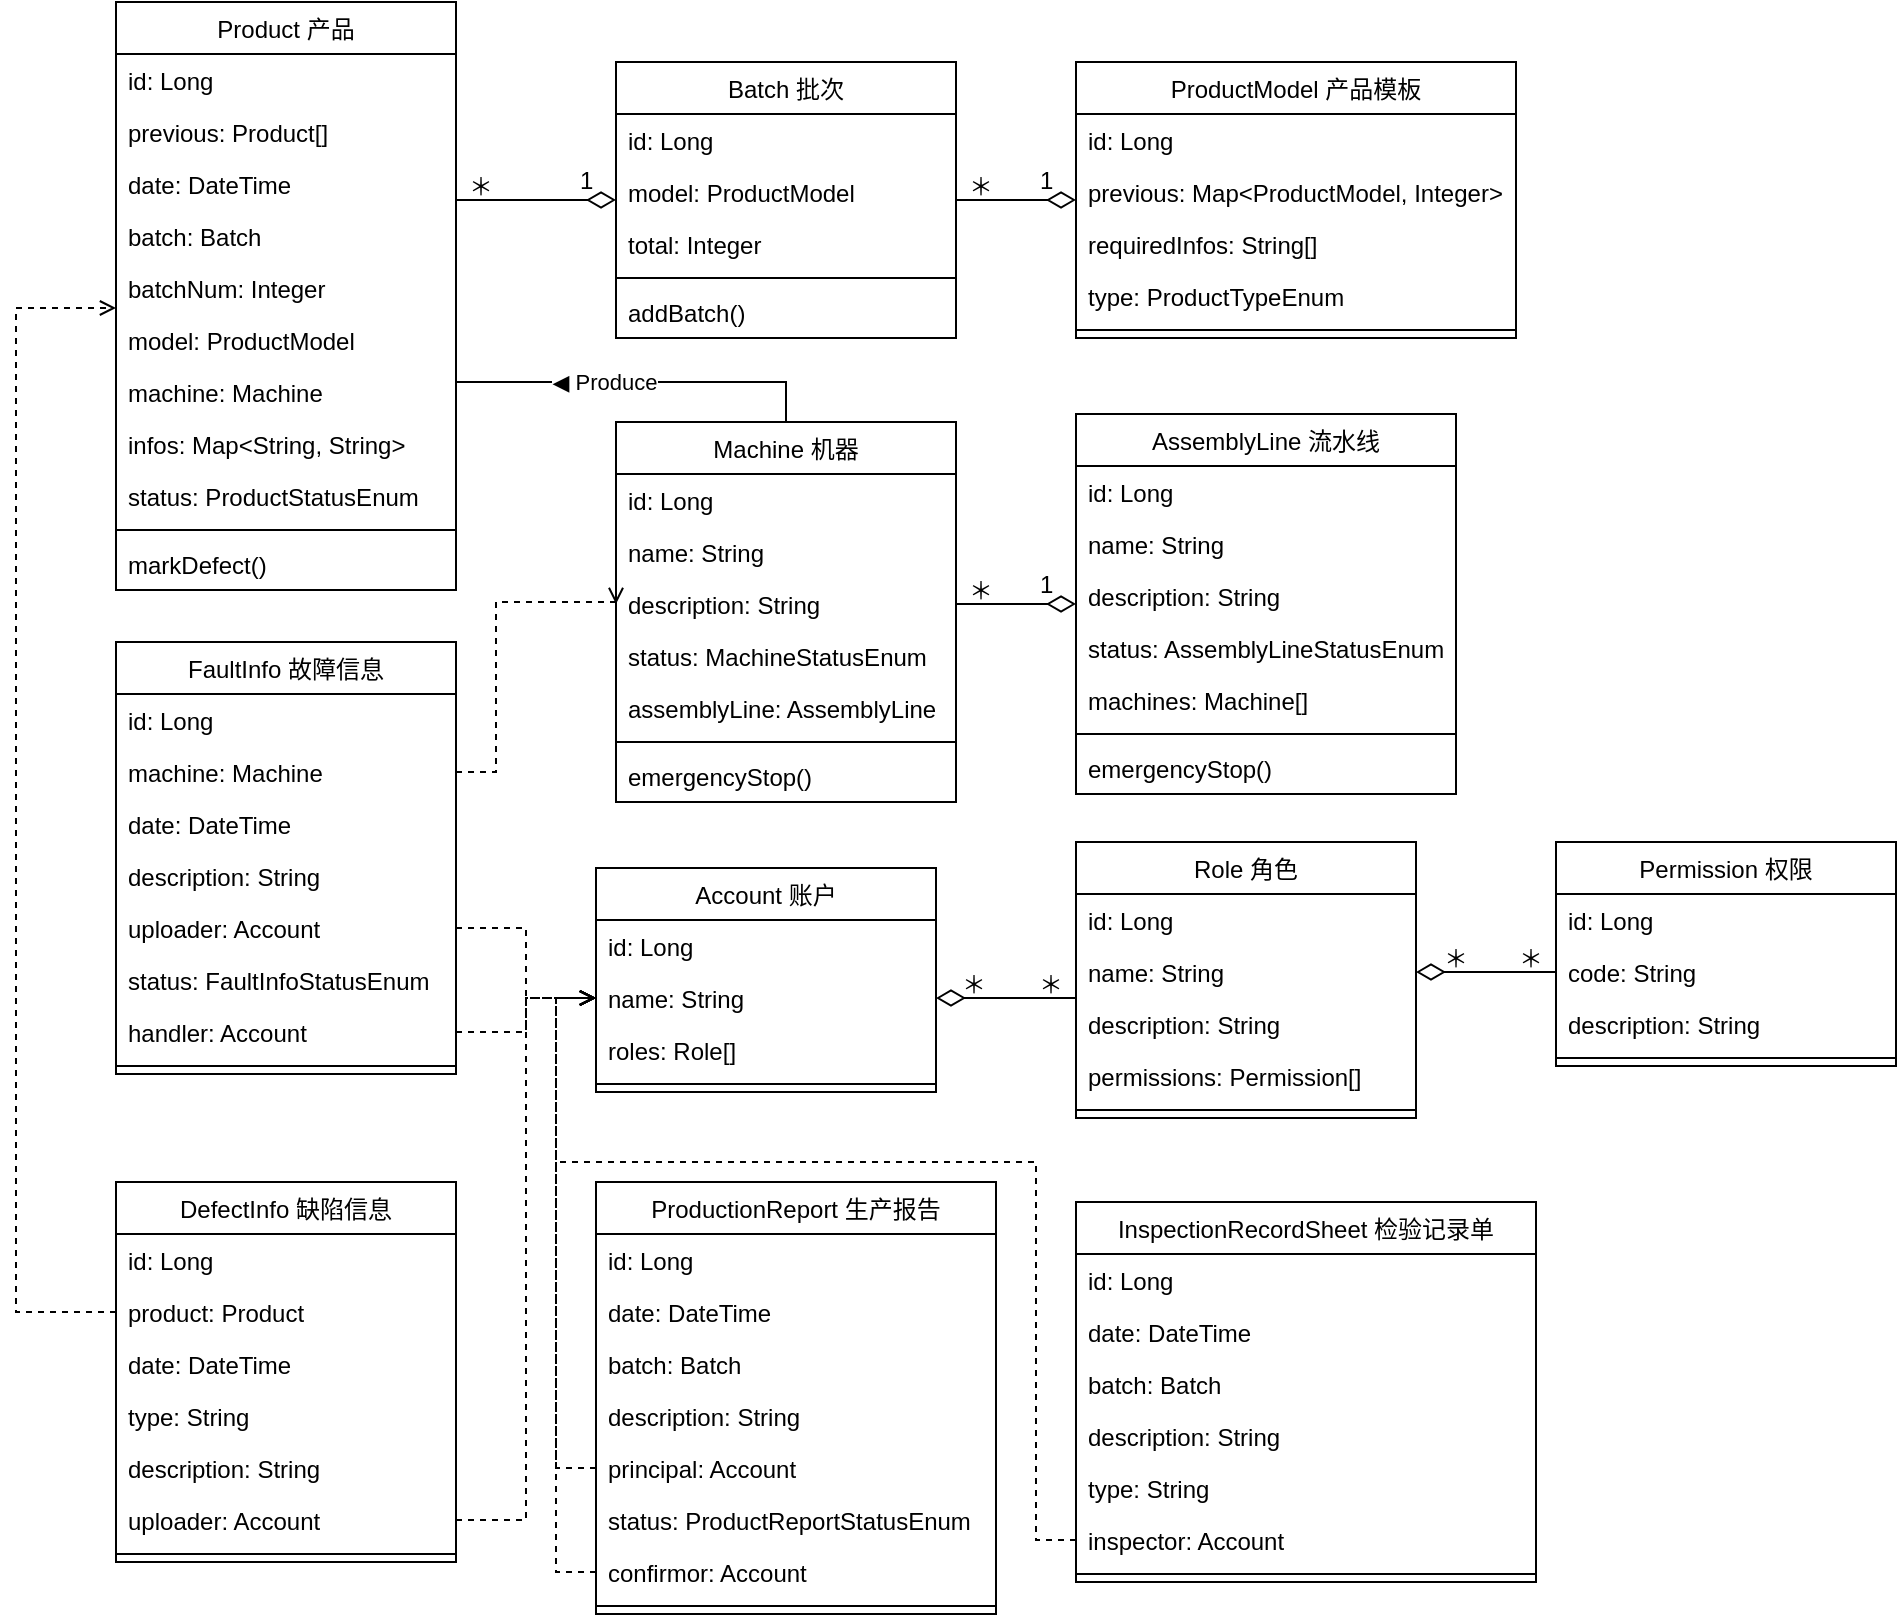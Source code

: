 <mxfile version="20.6.2" type="device"><diagram id="C5RBs43oDa-KdzZeNtuy" name="Page-1"><mxGraphModel dx="1851" dy="604" grid="1" gridSize="10" guides="1" tooltips="1" connect="1" arrows="1" fold="1" page="1" pageScale="1" pageWidth="827" pageHeight="1169" math="0" shadow="0"><root><mxCell id="WIyWlLk6GJQsqaUBKTNV-0"/><mxCell id="WIyWlLk6GJQsqaUBKTNV-1" parent="WIyWlLk6GJQsqaUBKTNV-0"/><mxCell id="PdBUdfvmT7J8Kz1m8ST2-0" value="Product 产品" style="swimlane;fontStyle=0;align=center;verticalAlign=top;childLayout=stackLayout;horizontal=1;startSize=26;horizontalStack=0;resizeParent=1;resizeLast=0;collapsible=1;marginBottom=0;rounded=0;shadow=0;strokeWidth=1;" parent="WIyWlLk6GJQsqaUBKTNV-1" vertex="1"><mxGeometry x="-640" y="40" width="170" height="294" as="geometry"><mxRectangle x="230" y="140" width="160" height="26" as="alternateBounds"/></mxGeometry></mxCell><mxCell id="PdBUdfvmT7J8Kz1m8ST2-1" value="id: Long" style="text;align=left;verticalAlign=top;spacingLeft=4;spacingRight=4;overflow=hidden;rotatable=0;points=[[0,0.5],[1,0.5]];portConstraint=eastwest;" parent="PdBUdfvmT7J8Kz1m8ST2-0" vertex="1"><mxGeometry y="26" width="170" height="26" as="geometry"/></mxCell><mxCell id="PcgdFe3-wZRN4qWVJV9N-25" value="previous: Product[]" style="text;align=left;verticalAlign=top;spacingLeft=4;spacingRight=4;overflow=hidden;rotatable=0;points=[[0,0.5],[1,0.5]];portConstraint=eastwest;rounded=0;shadow=0;html=0;" parent="PdBUdfvmT7J8Kz1m8ST2-0" vertex="1"><mxGeometry y="52" width="170" height="26" as="geometry"/></mxCell><mxCell id="PdBUdfvmT7J8Kz1m8ST2-3" value="date: DateTime" style="text;align=left;verticalAlign=top;spacingLeft=4;spacingRight=4;overflow=hidden;rotatable=0;points=[[0,0.5],[1,0.5]];portConstraint=eastwest;rounded=0;shadow=0;html=0;" parent="PdBUdfvmT7J8Kz1m8ST2-0" vertex="1"><mxGeometry y="78" width="170" height="26" as="geometry"/></mxCell><mxCell id="PdBUdfvmT7J8Kz1m8ST2-12" value="batch: Batch" style="text;align=left;verticalAlign=top;spacingLeft=4;spacingRight=4;overflow=hidden;rotatable=0;points=[[0,0.5],[1,0.5]];portConstraint=eastwest;rounded=0;shadow=0;html=0;" parent="PdBUdfvmT7J8Kz1m8ST2-0" vertex="1"><mxGeometry y="104" width="170" height="26" as="geometry"/></mxCell><mxCell id="PdBUdfvmT7J8Kz1m8ST2-14" value="batchNum: Integer" style="text;align=left;verticalAlign=top;spacingLeft=4;spacingRight=4;overflow=hidden;rotatable=0;points=[[0,0.5],[1,0.5]];portConstraint=eastwest;rounded=0;shadow=0;html=0;" parent="PdBUdfvmT7J8Kz1m8ST2-0" vertex="1"><mxGeometry y="130" width="170" height="26" as="geometry"/></mxCell><mxCell id="PcgdFe3-wZRN4qWVJV9N-26" value="model: ProductModel" style="text;align=left;verticalAlign=top;spacingLeft=4;spacingRight=4;overflow=hidden;rotatable=0;points=[[0,0.5],[1,0.5]];portConstraint=eastwest;rounded=0;shadow=0;html=0;" parent="PdBUdfvmT7J8Kz1m8ST2-0" vertex="1"><mxGeometry y="156" width="170" height="26" as="geometry"/></mxCell><mxCell id="PcgdFe3-wZRN4qWVJV9N-27" value="machine: Machine" style="text;align=left;verticalAlign=top;spacingLeft=4;spacingRight=4;overflow=hidden;rotatable=0;points=[[0,0.5],[1,0.5]];portConstraint=eastwest;rounded=0;shadow=0;html=0;" parent="PdBUdfvmT7J8Kz1m8ST2-0" vertex="1"><mxGeometry y="182" width="170" height="26" as="geometry"/></mxCell><mxCell id="PdBUdfvmT7J8Kz1m8ST2-23" value="infos: Map&lt;String, String&gt;" style="text;align=left;verticalAlign=top;spacingLeft=4;spacingRight=4;overflow=hidden;rotatable=0;points=[[0,0.5],[1,0.5]];portConstraint=eastwest;rounded=0;shadow=0;html=0;" parent="PdBUdfvmT7J8Kz1m8ST2-0" vertex="1"><mxGeometry y="208" width="170" height="26" as="geometry"/></mxCell><mxCell id="PdBUdfvmT7J8Kz1m8ST2-25" value="status: ProductStatusEnum" style="text;align=left;verticalAlign=top;spacingLeft=4;spacingRight=4;overflow=hidden;rotatable=0;points=[[0,0.5],[1,0.5]];portConstraint=eastwest;rounded=0;shadow=0;html=0;" parent="PdBUdfvmT7J8Kz1m8ST2-0" vertex="1"><mxGeometry y="234" width="170" height="26" as="geometry"/></mxCell><mxCell id="PdBUdfvmT7J8Kz1m8ST2-4" value="" style="line;html=1;strokeWidth=1;align=left;verticalAlign=middle;spacingTop=-1;spacingLeft=3;spacingRight=3;rotatable=0;labelPosition=right;points=[];portConstraint=eastwest;" parent="PdBUdfvmT7J8Kz1m8ST2-0" vertex="1"><mxGeometry y="260" width="170" height="8" as="geometry"/></mxCell><mxCell id="5Qjguog-amPnmHUKdyYe-1" value="markDefect()" style="text;align=left;verticalAlign=top;spacingLeft=4;spacingRight=4;overflow=hidden;rotatable=0;points=[[0,0.5],[1,0.5]];portConstraint=eastwest;rounded=0;shadow=0;html=0;" vertex="1" parent="PdBUdfvmT7J8Kz1m8ST2-0"><mxGeometry y="268" width="170" height="26" as="geometry"/></mxCell><mxCell id="PdBUdfvmT7J8Kz1m8ST2-36" value="Account 账户" style="swimlane;fontStyle=0;align=center;verticalAlign=top;childLayout=stackLayout;horizontal=1;startSize=26;horizontalStack=0;resizeParent=1;resizeLast=0;collapsible=1;marginBottom=0;rounded=0;shadow=0;strokeWidth=1;" parent="WIyWlLk6GJQsqaUBKTNV-1" vertex="1"><mxGeometry x="-400" y="473" width="170" height="112" as="geometry"><mxRectangle x="230" y="140" width="160" height="26" as="alternateBounds"/></mxGeometry></mxCell><mxCell id="PdBUdfvmT7J8Kz1m8ST2-37" value="id: Long" style="text;align=left;verticalAlign=top;spacingLeft=4;spacingRight=4;overflow=hidden;rotatable=0;points=[[0,0.5],[1,0.5]];portConstraint=eastwest;" parent="PdBUdfvmT7J8Kz1m8ST2-36" vertex="1"><mxGeometry y="26" width="170" height="26" as="geometry"/></mxCell><mxCell id="PdBUdfvmT7J8Kz1m8ST2-58" value="name: String" style="text;align=left;verticalAlign=top;spacingLeft=4;spacingRight=4;overflow=hidden;rotatable=0;points=[[0,0.5],[1,0.5]];portConstraint=eastwest;" parent="PdBUdfvmT7J8Kz1m8ST2-36" vertex="1"><mxGeometry y="52" width="170" height="26" as="geometry"/></mxCell><mxCell id="PdBUdfvmT7J8Kz1m8ST2-38" value="roles: Role[]" style="text;align=left;verticalAlign=top;spacingLeft=4;spacingRight=4;overflow=hidden;rotatable=0;points=[[0,0.5],[1,0.5]];portConstraint=eastwest;rounded=0;shadow=0;html=0;" parent="PdBUdfvmT7J8Kz1m8ST2-36" vertex="1"><mxGeometry y="78" width="170" height="26" as="geometry"/></mxCell><mxCell id="PdBUdfvmT7J8Kz1m8ST2-45" value="" style="line;html=1;strokeWidth=1;align=left;verticalAlign=middle;spacingTop=-1;spacingLeft=3;spacingRight=3;rotatable=0;labelPosition=right;points=[];portConstraint=eastwest;" parent="PdBUdfvmT7J8Kz1m8ST2-36" vertex="1"><mxGeometry y="104" width="170" height="8" as="geometry"/></mxCell><mxCell id="PdBUdfvmT7J8Kz1m8ST2-46" value="Role 角色" style="swimlane;fontStyle=0;align=center;verticalAlign=top;childLayout=stackLayout;horizontal=1;startSize=26;horizontalStack=0;resizeParent=1;resizeLast=0;collapsible=1;marginBottom=0;rounded=0;shadow=0;strokeWidth=1;" parent="WIyWlLk6GJQsqaUBKTNV-1" vertex="1"><mxGeometry x="-160" y="460" width="170" height="138" as="geometry"><mxRectangle x="230" y="140" width="160" height="26" as="alternateBounds"/></mxGeometry></mxCell><mxCell id="PdBUdfvmT7J8Kz1m8ST2-47" value="id: Long" style="text;align=left;verticalAlign=top;spacingLeft=4;spacingRight=4;overflow=hidden;rotatable=0;points=[[0,0.5],[1,0.5]];portConstraint=eastwest;" parent="PdBUdfvmT7J8Kz1m8ST2-46" vertex="1"><mxGeometry y="26" width="170" height="26" as="geometry"/></mxCell><mxCell id="PdBUdfvmT7J8Kz1m8ST2-54" value="name: String" style="text;align=left;verticalAlign=top;spacingLeft=4;spacingRight=4;overflow=hidden;rotatable=0;points=[[0,0.5],[1,0.5]];portConstraint=eastwest;rounded=0;shadow=0;html=0;" parent="PdBUdfvmT7J8Kz1m8ST2-46" vertex="1"><mxGeometry y="52" width="170" height="26" as="geometry"/></mxCell><mxCell id="PdBUdfvmT7J8Kz1m8ST2-55" value="description: String" style="text;align=left;verticalAlign=top;spacingLeft=4;spacingRight=4;overflow=hidden;rotatable=0;points=[[0,0.5],[1,0.5]];portConstraint=eastwest;rounded=0;shadow=0;html=0;" parent="PdBUdfvmT7J8Kz1m8ST2-46" vertex="1"><mxGeometry y="78" width="170" height="26" as="geometry"/></mxCell><mxCell id="PdBUdfvmT7J8Kz1m8ST2-48" value="permissions: Permission[]" style="text;align=left;verticalAlign=top;spacingLeft=4;spacingRight=4;overflow=hidden;rotatable=0;points=[[0,0.5],[1,0.5]];portConstraint=eastwest;rounded=0;shadow=0;html=0;" parent="PdBUdfvmT7J8Kz1m8ST2-46" vertex="1"><mxGeometry y="104" width="170" height="26" as="geometry"/></mxCell><mxCell id="PdBUdfvmT7J8Kz1m8ST2-49" value="" style="line;html=1;strokeWidth=1;align=left;verticalAlign=middle;spacingTop=-1;spacingLeft=3;spacingRight=3;rotatable=0;labelPosition=right;points=[];portConstraint=eastwest;" parent="PdBUdfvmT7J8Kz1m8ST2-46" vertex="1"><mxGeometry y="130" width="170" height="8" as="geometry"/></mxCell><mxCell id="PdBUdfvmT7J8Kz1m8ST2-50" value="Permission 权限" style="swimlane;fontStyle=0;align=center;verticalAlign=top;childLayout=stackLayout;horizontal=1;startSize=26;horizontalStack=0;resizeParent=1;resizeLast=0;collapsible=1;marginBottom=0;rounded=0;shadow=0;strokeWidth=1;" parent="WIyWlLk6GJQsqaUBKTNV-1" vertex="1"><mxGeometry x="80" y="460" width="170" height="112" as="geometry"><mxRectangle x="230" y="140" width="160" height="26" as="alternateBounds"/></mxGeometry></mxCell><mxCell id="PdBUdfvmT7J8Kz1m8ST2-51" value="id: Long" style="text;align=left;verticalAlign=top;spacingLeft=4;spacingRight=4;overflow=hidden;rotatable=0;points=[[0,0.5],[1,0.5]];portConstraint=eastwest;" parent="PdBUdfvmT7J8Kz1m8ST2-50" vertex="1"><mxGeometry y="26" width="170" height="26" as="geometry"/></mxCell><mxCell id="PdBUdfvmT7J8Kz1m8ST2-56" value="code: String" style="text;align=left;verticalAlign=top;spacingLeft=4;spacingRight=4;overflow=hidden;rotatable=0;points=[[0,0.5],[1,0.5]];portConstraint=eastwest;" parent="PdBUdfvmT7J8Kz1m8ST2-50" vertex="1"><mxGeometry y="52" width="170" height="26" as="geometry"/></mxCell><mxCell id="PdBUdfvmT7J8Kz1m8ST2-57" value="description: String" style="text;align=left;verticalAlign=top;spacingLeft=4;spacingRight=4;overflow=hidden;rotatable=0;points=[[0,0.5],[1,0.5]];portConstraint=eastwest;" parent="PdBUdfvmT7J8Kz1m8ST2-50" vertex="1"><mxGeometry y="78" width="170" height="26" as="geometry"/></mxCell><mxCell id="PdBUdfvmT7J8Kz1m8ST2-53" value="" style="line;html=1;strokeWidth=1;align=left;verticalAlign=middle;spacingTop=-1;spacingLeft=3;spacingRight=3;rotatable=0;labelPosition=right;points=[];portConstraint=eastwest;" parent="PdBUdfvmT7J8Kz1m8ST2-50" vertex="1"><mxGeometry y="104" width="170" height="8" as="geometry"/></mxCell><mxCell id="PdBUdfvmT7J8Kz1m8ST2-59" value="FaultInfo 故障信息" style="swimlane;fontStyle=0;align=center;verticalAlign=top;childLayout=stackLayout;horizontal=1;startSize=26;horizontalStack=0;resizeParent=1;resizeLast=0;collapsible=1;marginBottom=0;rounded=0;shadow=0;strokeWidth=1;" parent="WIyWlLk6GJQsqaUBKTNV-1" vertex="1"><mxGeometry x="-640" y="360" width="170" height="216" as="geometry"><mxRectangle x="230" y="140" width="160" height="26" as="alternateBounds"/></mxGeometry></mxCell><mxCell id="PdBUdfvmT7J8Kz1m8ST2-60" value="id: Long" style="text;align=left;verticalAlign=top;spacingLeft=4;spacingRight=4;overflow=hidden;rotatable=0;points=[[0,0.5],[1,0.5]];portConstraint=eastwest;" parent="PdBUdfvmT7J8Kz1m8ST2-59" vertex="1"><mxGeometry y="26" width="170" height="26" as="geometry"/></mxCell><mxCell id="PdBUdfvmT7J8Kz1m8ST2-61" value="machine: Machine" style="text;align=left;verticalAlign=top;spacingLeft=4;spacingRight=4;overflow=hidden;rotatable=0;points=[[0,0.5],[1,0.5]];portConstraint=eastwest;rounded=0;shadow=0;html=0;" parent="PdBUdfvmT7J8Kz1m8ST2-59" vertex="1"><mxGeometry y="52" width="170" height="26" as="geometry"/></mxCell><mxCell id="PdBUdfvmT7J8Kz1m8ST2-62" value="date: DateTime" style="text;align=left;verticalAlign=top;spacingLeft=4;spacingRight=4;overflow=hidden;rotatable=0;points=[[0,0.5],[1,0.5]];portConstraint=eastwest;rounded=0;shadow=0;html=0;" parent="PdBUdfvmT7J8Kz1m8ST2-59" vertex="1"><mxGeometry y="78" width="170" height="26" as="geometry"/></mxCell><mxCell id="PdBUdfvmT7J8Kz1m8ST2-63" value="description: String" style="text;align=left;verticalAlign=top;spacingLeft=4;spacingRight=4;overflow=hidden;rotatable=0;points=[[0,0.5],[1,0.5]];portConstraint=eastwest;rounded=0;shadow=0;html=0;" parent="PdBUdfvmT7J8Kz1m8ST2-59" vertex="1"><mxGeometry y="104" width="170" height="26" as="geometry"/></mxCell><mxCell id="PdBUdfvmT7J8Kz1m8ST2-92" value="uploader: Account" style="text;align=left;verticalAlign=top;spacingLeft=4;spacingRight=4;overflow=hidden;rotatable=0;points=[[0,0.5],[1,0.5]];portConstraint=eastwest;rounded=0;shadow=0;html=0;" parent="PdBUdfvmT7J8Kz1m8ST2-59" vertex="1"><mxGeometry y="130" width="170" height="26" as="geometry"/></mxCell><mxCell id="gxsPM0pOSswy-WmRtk1F-19" value="status: FaultInfoStatusEnum" style="text;align=left;verticalAlign=top;spacingLeft=4;spacingRight=4;overflow=hidden;rotatable=0;points=[[0,0.5],[1,0.5]];portConstraint=eastwest;rounded=0;shadow=0;html=0;" parent="PdBUdfvmT7J8Kz1m8ST2-59" vertex="1"><mxGeometry y="156" width="170" height="26" as="geometry"/></mxCell><mxCell id="gxsPM0pOSswy-WmRtk1F-20" value="handler: Account" style="text;align=left;verticalAlign=top;spacingLeft=4;spacingRight=4;overflow=hidden;rotatable=0;points=[[0,0.5],[1,0.5]];portConstraint=eastwest;rounded=0;shadow=0;html=0;" parent="PdBUdfvmT7J8Kz1m8ST2-59" vertex="1"><mxGeometry y="182" width="170" height="26" as="geometry"/></mxCell><mxCell id="PdBUdfvmT7J8Kz1m8ST2-68" value="" style="line;html=1;strokeWidth=1;align=left;verticalAlign=middle;spacingTop=-1;spacingLeft=3;spacingRight=3;rotatable=0;labelPosition=right;points=[];portConstraint=eastwest;" parent="PdBUdfvmT7J8Kz1m8ST2-59" vertex="1"><mxGeometry y="208" width="170" height="8" as="geometry"/></mxCell><mxCell id="PdBUdfvmT7J8Kz1m8ST2-70" value="AssemblyLine 流水线" style="swimlane;fontStyle=0;align=center;verticalAlign=top;childLayout=stackLayout;horizontal=1;startSize=26;horizontalStack=0;resizeParent=1;resizeLast=0;collapsible=1;marginBottom=0;rounded=0;shadow=0;strokeWidth=1;" parent="WIyWlLk6GJQsqaUBKTNV-1" vertex="1"><mxGeometry x="-160" y="246" width="190" height="190" as="geometry"><mxRectangle x="230" y="140" width="160" height="26" as="alternateBounds"/></mxGeometry></mxCell><mxCell id="PdBUdfvmT7J8Kz1m8ST2-71" value="id: Long" style="text;align=left;verticalAlign=top;spacingLeft=4;spacingRight=4;overflow=hidden;rotatable=0;points=[[0,0.5],[1,0.5]];portConstraint=eastwest;" parent="PdBUdfvmT7J8Kz1m8ST2-70" vertex="1"><mxGeometry y="26" width="190" height="26" as="geometry"/></mxCell><mxCell id="PdBUdfvmT7J8Kz1m8ST2-72" value="name: String" style="text;align=left;verticalAlign=top;spacingLeft=4;spacingRight=4;overflow=hidden;rotatable=0;points=[[0,0.5],[1,0.5]];portConstraint=eastwest;rounded=0;shadow=0;html=0;" parent="PdBUdfvmT7J8Kz1m8ST2-70" vertex="1"><mxGeometry y="52" width="190" height="26" as="geometry"/></mxCell><mxCell id="PdBUdfvmT7J8Kz1m8ST2-76" value="description: String" style="text;align=left;verticalAlign=top;spacingLeft=4;spacingRight=4;overflow=hidden;rotatable=0;points=[[0,0.5],[1,0.5]];portConstraint=eastwest;rounded=0;shadow=0;html=0;" parent="PdBUdfvmT7J8Kz1m8ST2-70" vertex="1"><mxGeometry y="78" width="190" height="26" as="geometry"/></mxCell><mxCell id="PdBUdfvmT7J8Kz1m8ST2-83" value="status: AssemblyLineStatusEnum" style="text;align=left;verticalAlign=top;spacingLeft=4;spacingRight=4;overflow=hidden;rotatable=0;points=[[0,0.5],[1,0.5]];portConstraint=eastwest;rounded=0;shadow=0;html=0;" parent="PdBUdfvmT7J8Kz1m8ST2-70" vertex="1"><mxGeometry y="104" width="190" height="26" as="geometry"/></mxCell><mxCell id="PdBUdfvmT7J8Kz1m8ST2-73" value="machines: Machine[]" style="text;align=left;verticalAlign=top;spacingLeft=4;spacingRight=4;overflow=hidden;rotatable=0;points=[[0,0.5],[1,0.5]];portConstraint=eastwest;rounded=0;shadow=0;html=0;" parent="PdBUdfvmT7J8Kz1m8ST2-70" vertex="1"><mxGeometry y="130" width="190" height="26" as="geometry"/></mxCell><mxCell id="PdBUdfvmT7J8Kz1m8ST2-75" value="" style="line;html=1;strokeWidth=1;align=left;verticalAlign=middle;spacingTop=-1;spacingLeft=3;spacingRight=3;rotatable=0;labelPosition=right;points=[];portConstraint=eastwest;" parent="PdBUdfvmT7J8Kz1m8ST2-70" vertex="1"><mxGeometry y="156" width="190" height="8" as="geometry"/></mxCell><mxCell id="5Qjguog-amPnmHUKdyYe-2" value="emergencyStop()" style="text;align=left;verticalAlign=top;spacingLeft=4;spacingRight=4;overflow=hidden;rotatable=0;points=[[0,0.5],[1,0.5]];portConstraint=eastwest;rounded=0;shadow=0;html=0;" vertex="1" parent="PdBUdfvmT7J8Kz1m8ST2-70"><mxGeometry y="164" width="190" height="26" as="geometry"/></mxCell><mxCell id="gxsPM0pOSswy-WmRtk1F-49" value="◀ Produce" style="edgeStyle=orthogonalEdgeStyle;rounded=0;orthogonalLoop=1;jettySize=auto;html=1;entryX=1;entryY=0.5;entryDx=0;entryDy=0;strokeWidth=1;startArrow=none;startFill=0;endArrow=none;endFill=0;startSize=12;endSize=6;sourcePerimeterSpacing=0;elbow=vertical;" parent="WIyWlLk6GJQsqaUBKTNV-1" source="PdBUdfvmT7J8Kz1m8ST2-77" edge="1"><mxGeometry relative="1" as="geometry"><mxPoint x="-470" y="193" as="targetPoint"/><Array as="points"><mxPoint x="-305" y="230"/><mxPoint x="-470" y="230"/></Array></mxGeometry></mxCell><mxCell id="PdBUdfvmT7J8Kz1m8ST2-77" value="Machine 机器" style="swimlane;fontStyle=0;align=center;verticalAlign=top;childLayout=stackLayout;horizontal=1;startSize=26;horizontalStack=0;resizeParent=1;resizeLast=0;collapsible=1;marginBottom=0;rounded=0;shadow=0;strokeWidth=1;" parent="WIyWlLk6GJQsqaUBKTNV-1" vertex="1"><mxGeometry x="-390" y="250" width="170" height="190" as="geometry"><mxRectangle x="230" y="140" width="160" height="26" as="alternateBounds"/></mxGeometry></mxCell><mxCell id="PdBUdfvmT7J8Kz1m8ST2-78" value="id: Long" style="text;align=left;verticalAlign=top;spacingLeft=4;spacingRight=4;overflow=hidden;rotatable=0;points=[[0,0.5],[1,0.5]];portConstraint=eastwest;" parent="PdBUdfvmT7J8Kz1m8ST2-77" vertex="1"><mxGeometry y="26" width="170" height="26" as="geometry"/></mxCell><mxCell id="PdBUdfvmT7J8Kz1m8ST2-79" value="name: String" style="text;align=left;verticalAlign=top;spacingLeft=4;spacingRight=4;overflow=hidden;rotatable=0;points=[[0,0.5],[1,0.5]];portConstraint=eastwest;rounded=0;shadow=0;html=0;" parent="PdBUdfvmT7J8Kz1m8ST2-77" vertex="1"><mxGeometry y="52" width="170" height="26" as="geometry"/></mxCell><mxCell id="PdBUdfvmT7J8Kz1m8ST2-80" value="description: String" style="text;align=left;verticalAlign=top;spacingLeft=4;spacingRight=4;overflow=hidden;rotatable=0;points=[[0,0.5],[1,0.5]];portConstraint=eastwest;rounded=0;shadow=0;html=0;" parent="PdBUdfvmT7J8Kz1m8ST2-77" vertex="1"><mxGeometry y="78" width="170" height="26" as="geometry"/></mxCell><mxCell id="PdBUdfvmT7J8Kz1m8ST2-84" value="status: MachineStatusEnum" style="text;align=left;verticalAlign=top;spacingLeft=4;spacingRight=4;overflow=hidden;rotatable=0;points=[[0,0.5],[1,0.5]];portConstraint=eastwest;rounded=0;shadow=0;html=0;" parent="PdBUdfvmT7J8Kz1m8ST2-77" vertex="1"><mxGeometry y="104" width="170" height="26" as="geometry"/></mxCell><mxCell id="PdBUdfvmT7J8Kz1m8ST2-95" value="assemblyLine: AssemblyLine" style="text;align=left;verticalAlign=top;spacingLeft=4;spacingRight=4;overflow=hidden;rotatable=0;points=[[0,0.5],[1,0.5]];portConstraint=eastwest;rounded=0;shadow=0;html=0;" parent="PdBUdfvmT7J8Kz1m8ST2-77" vertex="1"><mxGeometry y="130" width="170" height="26" as="geometry"/></mxCell><mxCell id="PdBUdfvmT7J8Kz1m8ST2-82" value="" style="line;html=1;strokeWidth=1;align=left;verticalAlign=middle;spacingTop=-1;spacingLeft=3;spacingRight=3;rotatable=0;labelPosition=right;points=[];portConstraint=eastwest;" parent="PdBUdfvmT7J8Kz1m8ST2-77" vertex="1"><mxGeometry y="156" width="170" height="8" as="geometry"/></mxCell><mxCell id="5Qjguog-amPnmHUKdyYe-3" value="emergencyStop()" style="text;align=left;verticalAlign=top;spacingLeft=4;spacingRight=4;overflow=hidden;rotatable=0;points=[[0,0.5],[1,0.5]];portConstraint=eastwest;rounded=0;shadow=0;html=0;" vertex="1" parent="PdBUdfvmT7J8Kz1m8ST2-77"><mxGeometry y="164" width="170" height="26" as="geometry"/></mxCell><mxCell id="PdBUdfvmT7J8Kz1m8ST2-86" value="DefectInfo 缺陷信息" style="swimlane;fontStyle=0;align=center;verticalAlign=top;childLayout=stackLayout;horizontal=1;startSize=26;horizontalStack=0;resizeParent=1;resizeLast=0;collapsible=1;marginBottom=0;rounded=0;shadow=0;strokeWidth=1;" parent="WIyWlLk6GJQsqaUBKTNV-1" vertex="1"><mxGeometry x="-640" y="630" width="170" height="190" as="geometry"><mxRectangle x="230" y="140" width="160" height="26" as="alternateBounds"/></mxGeometry></mxCell><mxCell id="PdBUdfvmT7J8Kz1m8ST2-87" value="id: Long" style="text;align=left;verticalAlign=top;spacingLeft=4;spacingRight=4;overflow=hidden;rotatable=0;points=[[0,0.5],[1,0.5]];portConstraint=eastwest;" parent="PdBUdfvmT7J8Kz1m8ST2-86" vertex="1"><mxGeometry y="26" width="170" height="26" as="geometry"/></mxCell><mxCell id="PdBUdfvmT7J8Kz1m8ST2-88" value="product: Product" style="text;align=left;verticalAlign=top;spacingLeft=4;spacingRight=4;overflow=hidden;rotatable=0;points=[[0,0.5],[1,0.5]];portConstraint=eastwest;rounded=0;shadow=0;html=0;" parent="PdBUdfvmT7J8Kz1m8ST2-86" vertex="1"><mxGeometry y="52" width="170" height="26" as="geometry"/></mxCell><mxCell id="PdBUdfvmT7J8Kz1m8ST2-89" value="date: DateTime" style="text;align=left;verticalAlign=top;spacingLeft=4;spacingRight=4;overflow=hidden;rotatable=0;points=[[0,0.5],[1,0.5]];portConstraint=eastwest;rounded=0;shadow=0;html=0;" parent="PdBUdfvmT7J8Kz1m8ST2-86" vertex="1"><mxGeometry y="78" width="170" height="26" as="geometry"/></mxCell><mxCell id="PdBUdfvmT7J8Kz1m8ST2-94" value="type: String" style="text;align=left;verticalAlign=top;spacingLeft=4;spacingRight=4;overflow=hidden;rotatable=0;points=[[0,0.5],[1,0.5]];portConstraint=eastwest;rounded=0;shadow=0;html=0;" parent="PdBUdfvmT7J8Kz1m8ST2-86" vertex="1"><mxGeometry y="104" width="170" height="26" as="geometry"/></mxCell><mxCell id="PdBUdfvmT7J8Kz1m8ST2-90" value="description: String" style="text;align=left;verticalAlign=top;spacingLeft=4;spacingRight=4;overflow=hidden;rotatable=0;points=[[0,0.5],[1,0.5]];portConstraint=eastwest;rounded=0;shadow=0;html=0;" parent="PdBUdfvmT7J8Kz1m8ST2-86" vertex="1"><mxGeometry y="130" width="170" height="26" as="geometry"/></mxCell><mxCell id="PdBUdfvmT7J8Kz1m8ST2-93" value="uploader: Account" style="text;align=left;verticalAlign=top;spacingLeft=4;spacingRight=4;overflow=hidden;rotatable=0;points=[[0,0.5],[1,0.5]];portConstraint=eastwest;rounded=0;shadow=0;html=0;" parent="PdBUdfvmT7J8Kz1m8ST2-86" vertex="1"><mxGeometry y="156" width="170" height="26" as="geometry"/></mxCell><mxCell id="PdBUdfvmT7J8Kz1m8ST2-91" value="" style="line;html=1;strokeWidth=1;align=left;verticalAlign=middle;spacingTop=-1;spacingLeft=3;spacingRight=3;rotatable=0;labelPosition=right;points=[];portConstraint=eastwest;" parent="PdBUdfvmT7J8Kz1m8ST2-86" vertex="1"><mxGeometry y="182" width="170" height="8" as="geometry"/></mxCell><mxCell id="gxsPM0pOSswy-WmRtk1F-9" value="InspectionRecordSheet 检验记录单" style="swimlane;fontStyle=0;align=center;verticalAlign=top;childLayout=stackLayout;horizontal=1;startSize=26;horizontalStack=0;resizeParent=1;resizeLast=0;collapsible=1;marginBottom=0;rounded=0;shadow=0;strokeWidth=1;" parent="WIyWlLk6GJQsqaUBKTNV-1" vertex="1"><mxGeometry x="-160" y="640" width="230" height="190" as="geometry"><mxRectangle x="230" y="140" width="160" height="26" as="alternateBounds"/></mxGeometry></mxCell><mxCell id="gxsPM0pOSswy-WmRtk1F-10" value="id: Long" style="text;align=left;verticalAlign=top;spacingLeft=4;spacingRight=4;overflow=hidden;rotatable=0;points=[[0,0.5],[1,0.5]];portConstraint=eastwest;" parent="gxsPM0pOSswy-WmRtk1F-9" vertex="1"><mxGeometry y="26" width="230" height="26" as="geometry"/></mxCell><mxCell id="PcgdFe3-wZRN4qWVJV9N-29" value="date: DateTime" style="text;align=left;verticalAlign=top;spacingLeft=4;spacingRight=4;overflow=hidden;rotatable=0;points=[[0,0.5],[1,0.5]];portConstraint=eastwest;rounded=0;shadow=0;html=0;" parent="gxsPM0pOSswy-WmRtk1F-9" vertex="1"><mxGeometry y="52" width="230" height="26" as="geometry"/></mxCell><mxCell id="gxsPM0pOSswy-WmRtk1F-11" value="batch: Batch" style="text;align=left;verticalAlign=top;spacingLeft=4;spacingRight=4;overflow=hidden;rotatable=0;points=[[0,0.5],[1,0.5]];portConstraint=eastwest;rounded=0;shadow=0;html=0;" parent="gxsPM0pOSswy-WmRtk1F-9" vertex="1"><mxGeometry y="78" width="230" height="26" as="geometry"/></mxCell><mxCell id="gxsPM0pOSswy-WmRtk1F-14" value="description: String" style="text;align=left;verticalAlign=top;spacingLeft=4;spacingRight=4;overflow=hidden;rotatable=0;points=[[0,0.5],[1,0.5]];portConstraint=eastwest;rounded=0;shadow=0;html=0;" parent="gxsPM0pOSswy-WmRtk1F-9" vertex="1"><mxGeometry y="104" width="230" height="26" as="geometry"/></mxCell><mxCell id="gxsPM0pOSswy-WmRtk1F-17" value="type: String" style="text;align=left;verticalAlign=top;spacingLeft=4;spacingRight=4;overflow=hidden;rotatable=0;points=[[0,0.5],[1,0.5]];portConstraint=eastwest;rounded=0;shadow=0;html=0;" parent="gxsPM0pOSswy-WmRtk1F-9" vertex="1"><mxGeometry y="130" width="230" height="26" as="geometry"/></mxCell><mxCell id="gxsPM0pOSswy-WmRtk1F-15" value="inspector: Account" style="text;align=left;verticalAlign=top;spacingLeft=4;spacingRight=4;overflow=hidden;rotatable=0;points=[[0,0.5],[1,0.5]];portConstraint=eastwest;rounded=0;shadow=0;html=0;" parent="gxsPM0pOSswy-WmRtk1F-9" vertex="1"><mxGeometry y="156" width="230" height="26" as="geometry"/></mxCell><mxCell id="gxsPM0pOSswy-WmRtk1F-16" value="" style="line;html=1;strokeWidth=1;align=left;verticalAlign=middle;spacingTop=-1;spacingLeft=3;spacingRight=3;rotatable=0;labelPosition=right;points=[];portConstraint=eastwest;" parent="gxsPM0pOSswy-WmRtk1F-9" vertex="1"><mxGeometry y="182" width="230" height="8" as="geometry"/></mxCell><mxCell id="gxsPM0pOSswy-WmRtk1F-21" value="ProductionReport 生产报告" style="swimlane;fontStyle=0;align=center;verticalAlign=top;childLayout=stackLayout;horizontal=1;startSize=26;horizontalStack=0;resizeParent=1;resizeLast=0;collapsible=1;marginBottom=0;rounded=0;shadow=0;strokeWidth=1;" parent="WIyWlLk6GJQsqaUBKTNV-1" vertex="1"><mxGeometry x="-400" y="630" width="200" height="216" as="geometry"><mxRectangle x="230" y="140" width="160" height="26" as="alternateBounds"/></mxGeometry></mxCell><mxCell id="gxsPM0pOSswy-WmRtk1F-22" value="id: Long" style="text;align=left;verticalAlign=top;spacingLeft=4;spacingRight=4;overflow=hidden;rotatable=0;points=[[0,0.5],[1,0.5]];portConstraint=eastwest;" parent="gxsPM0pOSswy-WmRtk1F-21" vertex="1"><mxGeometry y="26" width="200" height="26" as="geometry"/></mxCell><mxCell id="PcgdFe3-wZRN4qWVJV9N-28" value="date: DateTime" style="text;align=left;verticalAlign=top;spacingLeft=4;spacingRight=4;overflow=hidden;rotatable=0;points=[[0,0.5],[1,0.5]];portConstraint=eastwest;rounded=0;shadow=0;html=0;" parent="gxsPM0pOSswy-WmRtk1F-21" vertex="1"><mxGeometry y="52" width="200" height="26" as="geometry"/></mxCell><mxCell id="gxsPM0pOSswy-WmRtk1F-23" value="batch: Batch" style="text;align=left;verticalAlign=top;spacingLeft=4;spacingRight=4;overflow=hidden;rotatable=0;points=[[0,0.5],[1,0.5]];portConstraint=eastwest;rounded=0;shadow=0;html=0;" parent="gxsPM0pOSswy-WmRtk1F-21" vertex="1"><mxGeometry y="78" width="200" height="26" as="geometry"/></mxCell><mxCell id="gxsPM0pOSswy-WmRtk1F-24" value="description: String" style="text;align=left;verticalAlign=top;spacingLeft=4;spacingRight=4;overflow=hidden;rotatable=0;points=[[0,0.5],[1,0.5]];portConstraint=eastwest;rounded=0;shadow=0;html=0;" parent="gxsPM0pOSswy-WmRtk1F-21" vertex="1"><mxGeometry y="104" width="200" height="26" as="geometry"/></mxCell><mxCell id="gxsPM0pOSswy-WmRtk1F-26" value="principal: Account" style="text;align=left;verticalAlign=top;spacingLeft=4;spacingRight=4;overflow=hidden;rotatable=0;points=[[0,0.5],[1,0.5]];portConstraint=eastwest;rounded=0;shadow=0;html=0;" parent="gxsPM0pOSswy-WmRtk1F-21" vertex="1"><mxGeometry y="130" width="200" height="26" as="geometry"/></mxCell><mxCell id="gxsPM0pOSswy-WmRtk1F-25" value="status: ProductReportStatusEnum" style="text;align=left;verticalAlign=top;spacingLeft=4;spacingRight=4;overflow=hidden;rotatable=0;points=[[0,0.5],[1,0.5]];portConstraint=eastwest;rounded=0;shadow=0;html=0;" parent="gxsPM0pOSswy-WmRtk1F-21" vertex="1"><mxGeometry y="156" width="200" height="26" as="geometry"/></mxCell><mxCell id="gxsPM0pOSswy-WmRtk1F-28" value="confirmor: Account" style="text;align=left;verticalAlign=top;spacingLeft=4;spacingRight=4;overflow=hidden;rotatable=0;points=[[0,0.5],[1,0.5]];portConstraint=eastwest;rounded=0;shadow=0;html=0;" parent="gxsPM0pOSswy-WmRtk1F-21" vertex="1"><mxGeometry y="182" width="200" height="26" as="geometry"/></mxCell><mxCell id="gxsPM0pOSswy-WmRtk1F-27" value="" style="line;html=1;strokeWidth=1;align=left;verticalAlign=middle;spacingTop=-1;spacingLeft=3;spacingRight=3;rotatable=0;labelPosition=right;points=[];portConstraint=eastwest;" parent="gxsPM0pOSswy-WmRtk1F-21" vertex="1"><mxGeometry y="208" width="200" height="8" as="geometry"/></mxCell><mxCell id="gxsPM0pOSswy-WmRtk1F-32" value="" style="endArrow=none;shadow=0;strokeWidth=1;rounded=0;endFill=0;edgeStyle=elbowEdgeStyle;elbow=vertical;exitX=1;exitY=0.5;exitDx=0;exitDy=0;startArrow=diamondThin;startFill=0;startSize=12;endSize=12;" parent="WIyWlLk6GJQsqaUBKTNV-1" source="PdBUdfvmT7J8Kz1m8ST2-58" target="PdBUdfvmT7J8Kz1m8ST2-46" edge="1"><mxGeometry x="0.5" y="41" relative="1" as="geometry"><mxPoint x="90" y="683" as="sourcePoint"/><mxPoint x="250" y="683" as="targetPoint"/><mxPoint x="-40" y="32" as="offset"/></mxGeometry></mxCell><mxCell id="gxsPM0pOSswy-WmRtk1F-33" value="＊" style="resizable=0;align=left;verticalAlign=bottom;labelBackgroundColor=none;fontSize=12;" parent="gxsPM0pOSswy-WmRtk1F-32" connectable="0" vertex="1"><mxGeometry x="-1" relative="1" as="geometry"><mxPoint x="11" y="2" as="offset"/></mxGeometry></mxCell><mxCell id="gxsPM0pOSswy-WmRtk1F-34" value="＊" style="resizable=0;align=right;verticalAlign=bottom;labelBackgroundColor=none;fontSize=12;" parent="gxsPM0pOSswy-WmRtk1F-32" connectable="0" vertex="1"><mxGeometry x="1" relative="1" as="geometry"><mxPoint x="-5" y="2" as="offset"/></mxGeometry></mxCell><mxCell id="gxsPM0pOSswy-WmRtk1F-36" value="" style="endArrow=none;shadow=0;strokeWidth=1;rounded=0;endFill=0;edgeStyle=elbowEdgeStyle;exitX=1;exitY=0.5;exitDx=0;exitDy=0;startArrow=diamondThin;startFill=0;entryX=0;entryY=0.5;entryDx=0;entryDy=0;elbow=vertical;sourcePerimeterSpacing=0;endSize=12;startSize=12;" parent="WIyWlLk6GJQsqaUBKTNV-1" source="PdBUdfvmT7J8Kz1m8ST2-54" target="PdBUdfvmT7J8Kz1m8ST2-56" edge="1"><mxGeometry x="0.5" y="41" relative="1" as="geometry"><mxPoint x="60" y="663" as="sourcePoint"/><mxPoint x="190" y="663" as="targetPoint"/><mxPoint x="-40" y="32" as="offset"/></mxGeometry></mxCell><mxCell id="gxsPM0pOSswy-WmRtk1F-37" value="＊" style="resizable=0;align=left;verticalAlign=bottom;labelBackgroundColor=none;fontSize=12;" parent="gxsPM0pOSswy-WmRtk1F-36" connectable="0" vertex="1"><mxGeometry x="-1" relative="1" as="geometry"><mxPoint x="12" y="2" as="offset"/></mxGeometry></mxCell><mxCell id="gxsPM0pOSswy-WmRtk1F-38" value="＊" style="resizable=0;align=right;verticalAlign=bottom;labelBackgroundColor=none;fontSize=12;" parent="gxsPM0pOSswy-WmRtk1F-36" connectable="0" vertex="1"><mxGeometry x="1" relative="1" as="geometry"><mxPoint x="-5" y="2" as="offset"/></mxGeometry></mxCell><mxCell id="gxsPM0pOSswy-WmRtk1F-40" value="" style="endArrow=none;shadow=0;strokeWidth=1;rounded=0;endFill=0;elbow=vertical;startArrow=diamondThin;startFill=0;startSize=12;endSize=12;entryX=1;entryY=0.5;entryDx=0;entryDy=0;exitX=0;exitY=0.5;exitDx=0;exitDy=0;edgeStyle=elbowEdgeStyle;" parent="WIyWlLk6GJQsqaUBKTNV-1" source="PdBUdfvmT7J8Kz1m8ST2-70" target="PdBUdfvmT7J8Kz1m8ST2-80" edge="1"><mxGeometry x="0.5" y="41" relative="1" as="geometry"><mxPoint x="-170" y="390" as="sourcePoint"/><mxPoint x="-150" y="149.999" as="targetPoint"/><mxPoint x="-40" y="32" as="offset"/></mxGeometry></mxCell><mxCell id="gxsPM0pOSswy-WmRtk1F-41" value="1" style="resizable=0;align=left;verticalAlign=bottom;labelBackgroundColor=none;fontSize=12;" parent="gxsPM0pOSswy-WmRtk1F-40" connectable="0" vertex="1"><mxGeometry x="-1" relative="1" as="geometry"><mxPoint x="-20" y="-1" as="offset"/></mxGeometry></mxCell><mxCell id="gxsPM0pOSswy-WmRtk1F-42" value="＊" style="resizable=0;align=right;verticalAlign=bottom;labelBackgroundColor=none;fontSize=12;" parent="gxsPM0pOSswy-WmRtk1F-40" connectable="0" vertex="1"><mxGeometry x="1" relative="1" as="geometry"><mxPoint x="20" y="2" as="offset"/></mxGeometry></mxCell><mxCell id="gxsPM0pOSswy-WmRtk1F-43" style="edgeStyle=orthogonalEdgeStyle;rounded=0;orthogonalLoop=1;jettySize=auto;elbow=vertical;html=1;entryX=0;entryY=0.5;entryDx=0;entryDy=0;strokeWidth=1;startArrow=none;startFill=0;endArrow=open;endFill=0;startSize=12;endSize=6;sourcePerimeterSpacing=0;dashed=1;" parent="WIyWlLk6GJQsqaUBKTNV-1" source="PdBUdfvmT7J8Kz1m8ST2-92" target="PdBUdfvmT7J8Kz1m8ST2-58" edge="1"><mxGeometry relative="1" as="geometry"/></mxCell><mxCell id="gxsPM0pOSswy-WmRtk1F-45" style="edgeStyle=orthogonalEdgeStyle;rounded=0;orthogonalLoop=1;jettySize=auto;html=1;entryX=0;entryY=0.5;entryDx=0;entryDy=0;dashed=1;strokeWidth=1;startArrow=none;startFill=0;endArrow=open;endFill=0;startSize=12;endSize=6;sourcePerimeterSpacing=0;elbow=vertical;" parent="WIyWlLk6GJQsqaUBKTNV-1" source="gxsPM0pOSswy-WmRtk1F-20" target="PdBUdfvmT7J8Kz1m8ST2-58" edge="1"><mxGeometry relative="1" as="geometry"/></mxCell><mxCell id="gxsPM0pOSswy-WmRtk1F-46" style="edgeStyle=orthogonalEdgeStyle;rounded=0;orthogonalLoop=1;jettySize=auto;html=1;entryX=0;entryY=0.5;entryDx=0;entryDy=0;dashed=1;strokeWidth=1;startArrow=none;startFill=0;endArrow=open;endFill=0;startSize=12;endSize=6;sourcePerimeterSpacing=0;elbow=vertical;" parent="WIyWlLk6GJQsqaUBKTNV-1" source="PdBUdfvmT7J8Kz1m8ST2-61" target="PdBUdfvmT7J8Kz1m8ST2-80" edge="1"><mxGeometry relative="1" as="geometry"><Array as="points"><mxPoint x="-450" y="425"/><mxPoint x="-450" y="340"/><mxPoint x="-390" y="340"/></Array></mxGeometry></mxCell><mxCell id="gxsPM0pOSswy-WmRtk1F-48" style="edgeStyle=orthogonalEdgeStyle;rounded=0;orthogonalLoop=1;jettySize=auto;html=1;dashed=1;strokeWidth=1;startArrow=none;startFill=0;endArrow=open;endFill=0;startSize=12;endSize=6;sourcePerimeterSpacing=0;elbow=vertical;entryX=0;entryY=0.5;entryDx=0;entryDy=0;" parent="WIyWlLk6GJQsqaUBKTNV-1" source="PdBUdfvmT7J8Kz1m8ST2-88" edge="1"><mxGeometry relative="1" as="geometry"><mxPoint x="-640" y="193" as="targetPoint"/><Array as="points"><mxPoint x="-690" y="695"/><mxPoint x="-690" y="193"/></Array></mxGeometry></mxCell><mxCell id="gxsPM0pOSswy-WmRtk1F-50" style="edgeStyle=orthogonalEdgeStyle;rounded=0;orthogonalLoop=1;jettySize=auto;html=1;entryX=0;entryY=0.5;entryDx=0;entryDy=0;strokeWidth=1;startArrow=none;startFill=0;endArrow=open;endFill=0;startSize=12;endSize=6;sourcePerimeterSpacing=0;elbow=vertical;dashed=1;" parent="WIyWlLk6GJQsqaUBKTNV-1" source="PdBUdfvmT7J8Kz1m8ST2-93" target="PdBUdfvmT7J8Kz1m8ST2-58" edge="1"><mxGeometry relative="1" as="geometry"/></mxCell><mxCell id="gxsPM0pOSswy-WmRtk1F-51" style="edgeStyle=orthogonalEdgeStyle;rounded=0;orthogonalLoop=1;jettySize=auto;html=1;entryX=0;entryY=0.5;entryDx=0;entryDy=0;dashed=1;strokeWidth=1;startArrow=none;startFill=0;endArrow=open;endFill=0;startSize=12;endSize=6;sourcePerimeterSpacing=0;elbow=vertical;exitX=0;exitY=0.5;exitDx=0;exitDy=0;" parent="WIyWlLk6GJQsqaUBKTNV-1" source="gxsPM0pOSswy-WmRtk1F-26" target="PdBUdfvmT7J8Kz1m8ST2-58" edge="1"><mxGeometry relative="1" as="geometry"><Array as="points"><mxPoint x="-420" y="773"/><mxPoint x="-420" y="538"/></Array></mxGeometry></mxCell><mxCell id="gxsPM0pOSswy-WmRtk1F-53" style="edgeStyle=orthogonalEdgeStyle;rounded=0;orthogonalLoop=1;jettySize=auto;html=1;entryX=0;entryY=0.5;entryDx=0;entryDy=0;dashed=1;strokeWidth=1;startArrow=none;startFill=0;endArrow=open;endFill=0;startSize=12;endSize=6;sourcePerimeterSpacing=0;elbow=vertical;" parent="WIyWlLk6GJQsqaUBKTNV-1" source="gxsPM0pOSswy-WmRtk1F-28" target="PdBUdfvmT7J8Kz1m8ST2-58" edge="1"><mxGeometry relative="1" as="geometry"/></mxCell><mxCell id="gxsPM0pOSswy-WmRtk1F-54" style="edgeStyle=orthogonalEdgeStyle;rounded=0;orthogonalLoop=1;jettySize=auto;html=1;entryX=0;entryY=0.5;entryDx=0;entryDy=0;dashed=1;strokeWidth=1;startArrow=none;startFill=0;endArrow=open;endFill=0;startSize=12;endSize=6;sourcePerimeterSpacing=0;elbow=vertical;exitX=0;exitY=0.5;exitDx=0;exitDy=0;" parent="WIyWlLk6GJQsqaUBKTNV-1" source="gxsPM0pOSswy-WmRtk1F-15" target="PdBUdfvmT7J8Kz1m8ST2-58" edge="1"><mxGeometry relative="1" as="geometry"><Array as="points"><mxPoint x="-180" y="809"/><mxPoint x="-180" y="620"/><mxPoint x="-420" y="620"/><mxPoint x="-420" y="538"/></Array></mxGeometry></mxCell><mxCell id="PcgdFe3-wZRN4qWVJV9N-0" value="Batch 批次" style="swimlane;fontStyle=0;align=center;verticalAlign=top;childLayout=stackLayout;horizontal=1;startSize=26;horizontalStack=0;resizeParent=1;resizeLast=0;collapsible=1;marginBottom=0;rounded=0;shadow=0;strokeWidth=1;" parent="WIyWlLk6GJQsqaUBKTNV-1" vertex="1"><mxGeometry x="-390" y="70" width="170" height="138" as="geometry"><mxRectangle x="230" y="140" width="160" height="26" as="alternateBounds"/></mxGeometry></mxCell><mxCell id="PcgdFe3-wZRN4qWVJV9N-1" value="id: Long" style="text;align=left;verticalAlign=top;spacingLeft=4;spacingRight=4;overflow=hidden;rotatable=0;points=[[0,0.5],[1,0.5]];portConstraint=eastwest;" parent="PcgdFe3-wZRN4qWVJV9N-0" vertex="1"><mxGeometry y="26" width="170" height="26" as="geometry"/></mxCell><mxCell id="PcgdFe3-wZRN4qWVJV9N-20" value="model: ProductModel" style="text;align=left;verticalAlign=top;spacingLeft=4;spacingRight=4;overflow=hidden;rotatable=0;points=[[0,0.5],[1,0.5]];portConstraint=eastwest;rounded=0;shadow=0;html=0;" parent="PcgdFe3-wZRN4qWVJV9N-0" vertex="1"><mxGeometry y="52" width="170" height="26" as="geometry"/></mxCell><mxCell id="PcgdFe3-wZRN4qWVJV9N-2" value="total: Integer" style="text;align=left;verticalAlign=top;spacingLeft=4;spacingRight=4;overflow=hidden;rotatable=0;points=[[0,0.5],[1,0.5]];portConstraint=eastwest;rounded=0;shadow=0;html=0;" parent="PcgdFe3-wZRN4qWVJV9N-0" vertex="1"><mxGeometry y="78" width="170" height="26" as="geometry"/></mxCell><mxCell id="PcgdFe3-wZRN4qWVJV9N-6" value="" style="line;html=1;strokeWidth=1;align=left;verticalAlign=middle;spacingTop=-1;spacingLeft=3;spacingRight=3;rotatable=0;labelPosition=right;points=[];portConstraint=eastwest;" parent="PcgdFe3-wZRN4qWVJV9N-0" vertex="1"><mxGeometry y="104" width="170" height="8" as="geometry"/></mxCell><mxCell id="5Qjguog-amPnmHUKdyYe-0" value="addBatch()" style="text;align=left;verticalAlign=top;spacingLeft=4;spacingRight=4;overflow=hidden;rotatable=0;points=[[0,0.5],[1,0.5]];portConstraint=eastwest;rounded=0;shadow=0;html=0;" vertex="1" parent="PcgdFe3-wZRN4qWVJV9N-0"><mxGeometry y="112" width="170" height="26" as="geometry"/></mxCell><mxCell id="PcgdFe3-wZRN4qWVJV9N-7" value="" style="endArrow=none;shadow=0;strokeWidth=1;rounded=0;endFill=0;elbow=vertical;startArrow=diamondThin;startFill=0;startSize=12;endSize=12;edgeStyle=elbowEdgeStyle;" parent="WIyWlLk6GJQsqaUBKTNV-1" source="PcgdFe3-wZRN4qWVJV9N-0" target="PdBUdfvmT7J8Kz1m8ST2-0" edge="1"><mxGeometry x="0.5" y="41" relative="1" as="geometry"><mxPoint x="-330" y="110" as="sourcePoint"/><mxPoint x="-400" y="110" as="targetPoint"/><mxPoint x="-40" y="32" as="offset"/></mxGeometry></mxCell><mxCell id="PcgdFe3-wZRN4qWVJV9N-8" value="1" style="resizable=0;align=left;verticalAlign=bottom;labelBackgroundColor=none;fontSize=12;" parent="PcgdFe3-wZRN4qWVJV9N-7" connectable="0" vertex="1"><mxGeometry x="-1" relative="1" as="geometry"><mxPoint x="-20" y="-1" as="offset"/></mxGeometry></mxCell><mxCell id="PcgdFe3-wZRN4qWVJV9N-9" value="＊" style="resizable=0;align=right;verticalAlign=bottom;labelBackgroundColor=none;fontSize=12;" parent="PcgdFe3-wZRN4qWVJV9N-7" connectable="0" vertex="1"><mxGeometry x="1" relative="1" as="geometry"><mxPoint x="20" y="2" as="offset"/></mxGeometry></mxCell><mxCell id="PcgdFe3-wZRN4qWVJV9N-10" value="ProductModel 产品模板" style="swimlane;fontStyle=0;align=center;verticalAlign=top;childLayout=stackLayout;horizontal=1;startSize=26;horizontalStack=0;resizeParent=1;resizeLast=0;collapsible=1;marginBottom=0;rounded=0;shadow=0;strokeWidth=1;" parent="WIyWlLk6GJQsqaUBKTNV-1" vertex="1"><mxGeometry x="-160" y="70" width="220" height="138" as="geometry"><mxRectangle x="230" y="140" width="160" height="26" as="alternateBounds"/></mxGeometry></mxCell><mxCell id="PcgdFe3-wZRN4qWVJV9N-11" value="id: Long" style="text;align=left;verticalAlign=top;spacingLeft=4;spacingRight=4;overflow=hidden;rotatable=0;points=[[0,0.5],[1,0.5]];portConstraint=eastwest;" parent="PcgdFe3-wZRN4qWVJV9N-10" vertex="1"><mxGeometry y="26" width="220" height="26" as="geometry"/></mxCell><mxCell id="PcgdFe3-wZRN4qWVJV9N-12" value="previous: Map&lt;ProductModel, Integer&gt;" style="text;align=left;verticalAlign=top;spacingLeft=4;spacingRight=4;overflow=hidden;rotatable=0;points=[[0,0.5],[1,0.5]];portConstraint=eastwest;rounded=0;shadow=0;html=0;" parent="PcgdFe3-wZRN4qWVJV9N-10" vertex="1"><mxGeometry y="52" width="220" height="26" as="geometry"/></mxCell><mxCell id="PcgdFe3-wZRN4qWVJV9N-16" value="requiredInfos: String[]" style="text;align=left;verticalAlign=top;spacingLeft=4;spacingRight=4;overflow=hidden;rotatable=0;points=[[0,0.5],[1,0.5]];portConstraint=eastwest;rounded=0;shadow=0;html=0;" parent="PcgdFe3-wZRN4qWVJV9N-10" vertex="1"><mxGeometry y="78" width="220" height="26" as="geometry"/></mxCell><mxCell id="PcgdFe3-wZRN4qWVJV9N-24" value="type: ProductTypeEnum" style="text;align=left;verticalAlign=top;spacingLeft=4;spacingRight=4;overflow=hidden;rotatable=0;points=[[0,0.5],[1,0.5]];portConstraint=eastwest;rounded=0;shadow=0;html=0;" parent="PcgdFe3-wZRN4qWVJV9N-10" vertex="1"><mxGeometry y="104" width="220" height="26" as="geometry"/></mxCell><mxCell id="PcgdFe3-wZRN4qWVJV9N-19" value="" style="line;html=1;strokeWidth=1;align=left;verticalAlign=middle;spacingTop=-1;spacingLeft=3;spacingRight=3;rotatable=0;labelPosition=right;points=[];portConstraint=eastwest;" parent="PcgdFe3-wZRN4qWVJV9N-10" vertex="1"><mxGeometry y="130" width="220" height="8" as="geometry"/></mxCell><mxCell id="PcgdFe3-wZRN4qWVJV9N-21" value="" style="endArrow=none;shadow=0;strokeWidth=1;rounded=0;endFill=0;elbow=vertical;startArrow=diamondThin;startFill=0;startSize=12;endSize=12;edgeStyle=elbowEdgeStyle;" parent="WIyWlLk6GJQsqaUBKTNV-1" source="PcgdFe3-wZRN4qWVJV9N-10" target="PcgdFe3-wZRN4qWVJV9N-0" edge="1"><mxGeometry x="0.5" y="41" relative="1" as="geometry"><mxPoint x="-400" y="135.526" as="sourcePoint"/><mxPoint x="-460" y="135.526" as="targetPoint"/><mxPoint x="-40" y="32" as="offset"/></mxGeometry></mxCell><mxCell id="PcgdFe3-wZRN4qWVJV9N-22" value="1" style="resizable=0;align=left;verticalAlign=bottom;labelBackgroundColor=none;fontSize=12;" parent="PcgdFe3-wZRN4qWVJV9N-21" connectable="0" vertex="1"><mxGeometry x="-1" relative="1" as="geometry"><mxPoint x="-20" y="-1" as="offset"/></mxGeometry></mxCell><mxCell id="PcgdFe3-wZRN4qWVJV9N-23" value="＊" style="resizable=0;align=right;verticalAlign=bottom;labelBackgroundColor=none;fontSize=12;" parent="PcgdFe3-wZRN4qWVJV9N-21" connectable="0" vertex="1"><mxGeometry x="1" relative="1" as="geometry"><mxPoint x="20" y="2" as="offset"/></mxGeometry></mxCell></root></mxGraphModel></diagram></mxfile>